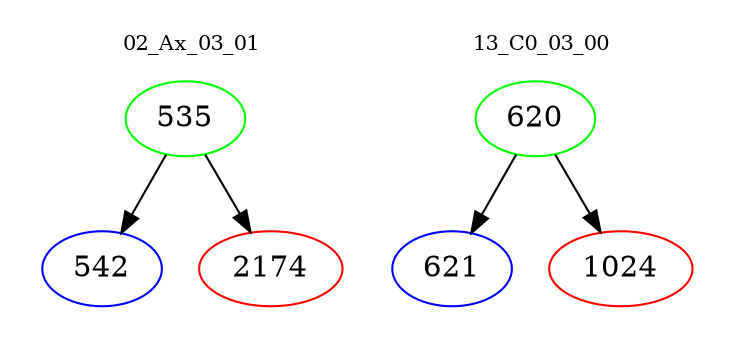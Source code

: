 digraph{
subgraph cluster_0 {
color = white
label = "02_Ax_03_01";
fontsize=10;
T0_535 [label="535", color="green"]
T0_535 -> T0_542 [color="black"]
T0_542 [label="542", color="blue"]
T0_535 -> T0_2174 [color="black"]
T0_2174 [label="2174", color="red"]
}
subgraph cluster_1 {
color = white
label = "13_C0_03_00";
fontsize=10;
T1_620 [label="620", color="green"]
T1_620 -> T1_621 [color="black"]
T1_621 [label="621", color="blue"]
T1_620 -> T1_1024 [color="black"]
T1_1024 [label="1024", color="red"]
}
}
